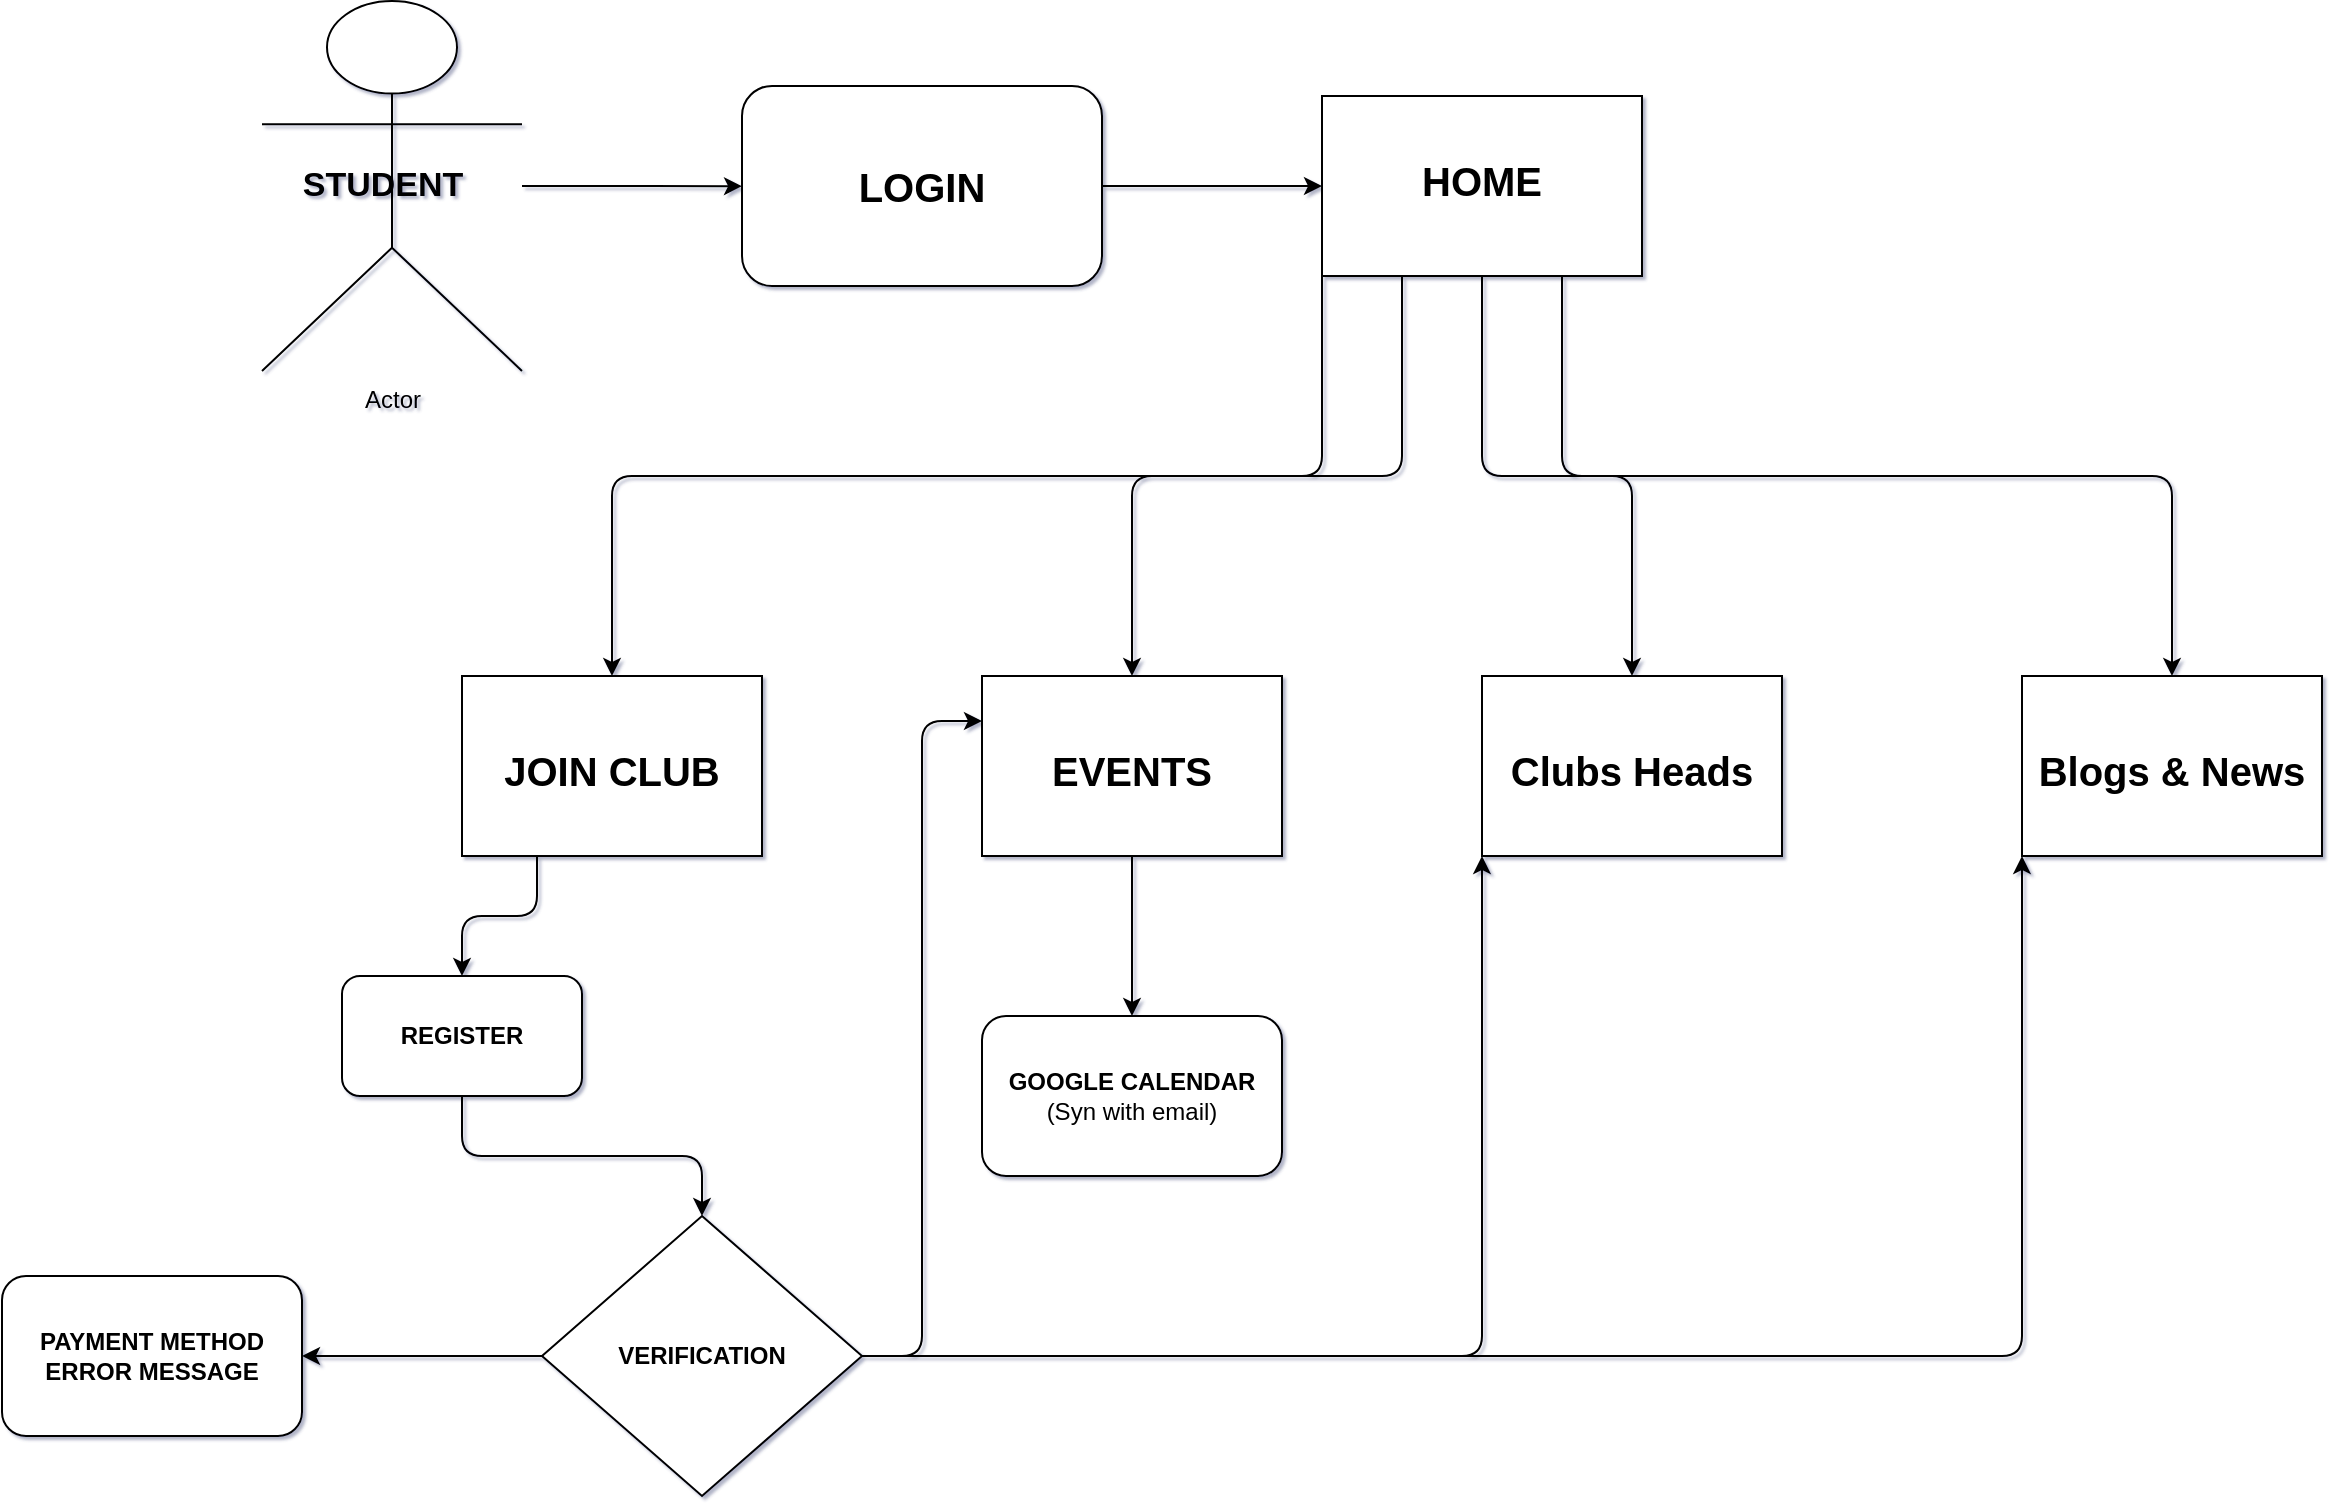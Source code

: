 <mxfile version="20.0.1" type="github">
  <diagram name="Page-1" id="9361dd3d-8414-5efd-6122-117bd74ce7a7">
    <mxGraphModel dx="1102" dy="2278.5" grid="1" gridSize="10" guides="1" tooltips="1" connect="1" arrows="1" fold="1" page="1" pageScale="1.5" pageWidth="827" pageHeight="1169" math="0" shadow="1">
      <root>
        <mxCell id="0" />
        <mxCell id="1" parent="0" />
        <mxCell id="Ovn9mK26KO5HQ9Kc0s2I-101" value="" style="edgeStyle=orthogonalEdgeStyle;curved=0;rounded=1;sketch=0;orthogonalLoop=1;jettySize=auto;html=1;fontSize=20;" edge="1" parent="1" source="Ovn9mK26KO5HQ9Kc0s2I-89">
          <mxGeometry relative="1" as="geometry">
            <mxPoint x="420.0" y="-4.9" as="targetPoint" />
          </mxGeometry>
        </mxCell>
        <mxCell id="Ovn9mK26KO5HQ9Kc0s2I-89" value="Actor" style="shape=umlActor;verticalLabelPosition=bottom;verticalAlign=top;html=1;outlineConnect=0;" vertex="1" parent="1">
          <mxGeometry x="180" y="-97.5" width="130" height="185" as="geometry" />
        </mxCell>
        <mxCell id="Ovn9mK26KO5HQ9Kc0s2I-99" value="" style="edgeStyle=orthogonalEdgeStyle;curved=0;rounded=1;sketch=0;orthogonalLoop=1;jettySize=auto;html=1;fontSize=20;exitX=1;exitY=0.5;exitDx=0;exitDy=0;" edge="1" parent="1" source="Ovn9mK26KO5HQ9Kc0s2I-114" target="Ovn9mK26KO5HQ9Kc0s2I-98">
          <mxGeometry relative="1" as="geometry">
            <mxPoint x="620" y="-5" as="sourcePoint" />
          </mxGeometry>
        </mxCell>
        <mxCell id="Ovn9mK26KO5HQ9Kc0s2I-110" style="edgeStyle=orthogonalEdgeStyle;curved=0;rounded=1;sketch=0;orthogonalLoop=1;jettySize=auto;html=1;exitX=0;exitY=1;exitDx=0;exitDy=0;entryX=0.5;entryY=0;entryDx=0;entryDy=0;fontSize=20;" edge="1" parent="1" source="Ovn9mK26KO5HQ9Kc0s2I-98" target="Ovn9mK26KO5HQ9Kc0s2I-102">
          <mxGeometry relative="1" as="geometry" />
        </mxCell>
        <mxCell id="Ovn9mK26KO5HQ9Kc0s2I-111" style="edgeStyle=orthogonalEdgeStyle;curved=0;rounded=1;sketch=0;orthogonalLoop=1;jettySize=auto;html=1;exitX=0.25;exitY=1;exitDx=0;exitDy=0;entryX=0.5;entryY=0;entryDx=0;entryDy=0;fontSize=20;" edge="1" parent="1" source="Ovn9mK26KO5HQ9Kc0s2I-98" target="Ovn9mK26KO5HQ9Kc0s2I-104">
          <mxGeometry relative="1" as="geometry" />
        </mxCell>
        <mxCell id="Ovn9mK26KO5HQ9Kc0s2I-112" style="edgeStyle=orthogonalEdgeStyle;curved=0;rounded=1;sketch=0;orthogonalLoop=1;jettySize=auto;html=1;exitX=0.5;exitY=1;exitDx=0;exitDy=0;entryX=0.5;entryY=0;entryDx=0;entryDy=0;fontSize=20;" edge="1" parent="1" source="Ovn9mK26KO5HQ9Kc0s2I-98" target="Ovn9mK26KO5HQ9Kc0s2I-107">
          <mxGeometry relative="1" as="geometry" />
        </mxCell>
        <mxCell id="Ovn9mK26KO5HQ9Kc0s2I-113" style="edgeStyle=orthogonalEdgeStyle;curved=0;rounded=1;sketch=0;orthogonalLoop=1;jettySize=auto;html=1;exitX=0.75;exitY=1;exitDx=0;exitDy=0;entryX=0.5;entryY=0;entryDx=0;entryDy=0;fontSize=20;" edge="1" parent="1" source="Ovn9mK26KO5HQ9Kc0s2I-98" target="Ovn9mK26KO5HQ9Kc0s2I-109">
          <mxGeometry relative="1" as="geometry" />
        </mxCell>
        <mxCell id="Ovn9mK26KO5HQ9Kc0s2I-98" value="&lt;div align=&quot;center&quot;&gt;&lt;font style=&quot;font-size: 20px;&quot;&gt;&lt;b&gt;&lt;br&gt;&lt;/b&gt;&lt;/font&gt;&lt;/div&gt;&lt;div align=&quot;center&quot;&gt;&lt;font style=&quot;font-size: 20px;&quot;&gt;&lt;b&gt;HOME&lt;br&gt;&lt;/b&gt;&lt;/font&gt;&lt;/div&gt;" style="whiteSpace=wrap;html=1;verticalAlign=top;align=center;" vertex="1" parent="1">
          <mxGeometry x="710" y="-50" width="160" height="90" as="geometry" />
        </mxCell>
        <mxCell id="Ovn9mK26KO5HQ9Kc0s2I-117" style="edgeStyle=orthogonalEdgeStyle;curved=0;rounded=1;sketch=0;orthogonalLoop=1;jettySize=auto;html=1;exitX=0.25;exitY=1;exitDx=0;exitDy=0;entryX=0.5;entryY=0;entryDx=0;entryDy=0;" edge="1" parent="1" source="Ovn9mK26KO5HQ9Kc0s2I-102" target="Ovn9mK26KO5HQ9Kc0s2I-115">
          <mxGeometry relative="1" as="geometry" />
        </mxCell>
        <mxCell id="Ovn9mK26KO5HQ9Kc0s2I-102" value="&lt;div&gt;&lt;br&gt;&lt;/div&gt;&lt;div&gt;&lt;br&gt;&lt;/div&gt;&lt;div align=&quot;right&quot;&gt;&lt;font style=&quot;font-size: 20px;&quot;&gt;&lt;b&gt;JOIN CLUB&lt;/b&gt;&lt;/font&gt;&lt;br&gt;&lt;/div&gt;" style="whiteSpace=wrap;html=1;verticalAlign=top;" vertex="1" parent="1">
          <mxGeometry x="280" y="240" width="150" height="90" as="geometry" />
        </mxCell>
        <mxCell id="Ovn9mK26KO5HQ9Kc0s2I-129" style="edgeStyle=orthogonalEdgeStyle;curved=0;rounded=1;sketch=0;orthogonalLoop=1;jettySize=auto;html=1;exitX=0.5;exitY=1;exitDx=0;exitDy=0;" edge="1" parent="1" source="Ovn9mK26KO5HQ9Kc0s2I-104" target="Ovn9mK26KO5HQ9Kc0s2I-128">
          <mxGeometry relative="1" as="geometry" />
        </mxCell>
        <mxCell id="Ovn9mK26KO5HQ9Kc0s2I-104" value="&lt;div&gt;&lt;br&gt;&lt;/div&gt;&lt;div&gt;&lt;br&gt;&lt;/div&gt;&lt;div align=&quot;right&quot;&gt;&lt;font style=&quot;font-size: 20px;&quot;&gt;&lt;b&gt;EVENTS&lt;br&gt;&lt;/b&gt;&lt;/font&gt;&lt;/div&gt;" style="whiteSpace=wrap;html=1;verticalAlign=top;" vertex="1" parent="1">
          <mxGeometry x="540" y="240" width="150" height="90" as="geometry" />
        </mxCell>
        <mxCell id="Ovn9mK26KO5HQ9Kc0s2I-107" value="&lt;div&gt;&lt;br&gt;&lt;/div&gt;&lt;div&gt;&lt;br&gt;&lt;/div&gt;&lt;div align=&quot;right&quot;&gt;&lt;font style=&quot;font-size: 20px;&quot;&gt;&lt;b&gt;Clubs Heads&lt;br&gt;&lt;/b&gt;&lt;/font&gt;&lt;/div&gt;" style="whiteSpace=wrap;html=1;verticalAlign=top;" vertex="1" parent="1">
          <mxGeometry x="790" y="240" width="150" height="90" as="geometry" />
        </mxCell>
        <mxCell id="Ovn9mK26KO5HQ9Kc0s2I-109" value="&lt;div&gt;&lt;br&gt;&lt;/div&gt;&lt;div&gt;&lt;br&gt;&lt;/div&gt;&lt;div align=&quot;right&quot;&gt;&lt;font style=&quot;font-size: 20px;&quot;&gt;&lt;b&gt;Blogs &amp;amp; News&lt;br&gt;&lt;/b&gt;&lt;/font&gt;&lt;/div&gt;" style="whiteSpace=wrap;html=1;verticalAlign=top;" vertex="1" parent="1">
          <mxGeometry x="1060" y="240" width="150" height="90" as="geometry" />
        </mxCell>
        <mxCell id="Ovn9mK26KO5HQ9Kc0s2I-114" value="&lt;b&gt;LOGIN&lt;/b&gt;" style="rounded=1;whiteSpace=wrap;html=1;sketch=0;fontSize=20;" vertex="1" parent="1">
          <mxGeometry x="420" y="-55" width="180" height="100" as="geometry" />
        </mxCell>
        <mxCell id="Ovn9mK26KO5HQ9Kc0s2I-118" style="edgeStyle=orthogonalEdgeStyle;curved=0;rounded=1;sketch=0;orthogonalLoop=1;jettySize=auto;html=1;exitX=0.5;exitY=1;exitDx=0;exitDy=0;" edge="1" parent="1" source="Ovn9mK26KO5HQ9Kc0s2I-115" target="Ovn9mK26KO5HQ9Kc0s2I-116">
          <mxGeometry relative="1" as="geometry" />
        </mxCell>
        <mxCell id="Ovn9mK26KO5HQ9Kc0s2I-115" value="&lt;b&gt;REGISTER&lt;/b&gt;" style="rounded=1;whiteSpace=wrap;html=1;sketch=0;" vertex="1" parent="1">
          <mxGeometry x="220" y="390" width="120" height="60" as="geometry" />
        </mxCell>
        <mxCell id="Ovn9mK26KO5HQ9Kc0s2I-120" style="edgeStyle=orthogonalEdgeStyle;curved=0;rounded=1;sketch=0;orthogonalLoop=1;jettySize=auto;html=1;exitX=0;exitY=0.5;exitDx=0;exitDy=0;entryX=1;entryY=0.5;entryDx=0;entryDy=0;" edge="1" parent="1" source="Ovn9mK26KO5HQ9Kc0s2I-116" target="Ovn9mK26KO5HQ9Kc0s2I-119">
          <mxGeometry relative="1" as="geometry" />
        </mxCell>
        <mxCell id="Ovn9mK26KO5HQ9Kc0s2I-121" style="edgeStyle=orthogonalEdgeStyle;curved=0;rounded=1;sketch=0;orthogonalLoop=1;jettySize=auto;html=1;exitX=1;exitY=0.5;exitDx=0;exitDy=0;entryX=0;entryY=0.25;entryDx=0;entryDy=0;" edge="1" parent="1" source="Ovn9mK26KO5HQ9Kc0s2I-116" target="Ovn9mK26KO5HQ9Kc0s2I-104">
          <mxGeometry relative="1" as="geometry" />
        </mxCell>
        <mxCell id="Ovn9mK26KO5HQ9Kc0s2I-124" style="edgeStyle=orthogonalEdgeStyle;curved=0;rounded=1;sketch=0;orthogonalLoop=1;jettySize=auto;html=1;exitX=1;exitY=0.5;exitDx=0;exitDy=0;entryX=0;entryY=1;entryDx=0;entryDy=0;" edge="1" parent="1" source="Ovn9mK26KO5HQ9Kc0s2I-116" target="Ovn9mK26KO5HQ9Kc0s2I-107">
          <mxGeometry relative="1" as="geometry" />
        </mxCell>
        <mxCell id="Ovn9mK26KO5HQ9Kc0s2I-125" style="edgeStyle=orthogonalEdgeStyle;curved=0;rounded=1;sketch=0;orthogonalLoop=1;jettySize=auto;html=1;exitX=1;exitY=0.5;exitDx=0;exitDy=0;entryX=0;entryY=1;entryDx=0;entryDy=0;" edge="1" parent="1" source="Ovn9mK26KO5HQ9Kc0s2I-116" target="Ovn9mK26KO5HQ9Kc0s2I-109">
          <mxGeometry relative="1" as="geometry" />
        </mxCell>
        <mxCell id="Ovn9mK26KO5HQ9Kc0s2I-116" value="&lt;b&gt;VERIFICATION&lt;/b&gt;" style="rhombus;whiteSpace=wrap;html=1;rounded=0;sketch=0;" vertex="1" parent="1">
          <mxGeometry x="320" y="510" width="160" height="140" as="geometry" />
        </mxCell>
        <mxCell id="Ovn9mK26KO5HQ9Kc0s2I-119" value="&lt;b&gt;PAYMENT METHOD ERROR MESSAGE&lt;br&gt;&lt;/b&gt;" style="rounded=1;whiteSpace=wrap;html=1;sketch=0;" vertex="1" parent="1">
          <mxGeometry x="50" y="540" width="150" height="80" as="geometry" />
        </mxCell>
        <mxCell id="Ovn9mK26KO5HQ9Kc0s2I-128" value="&lt;b&gt;GOOGLE CALENDAR&lt;br&gt;&lt;/b&gt;(Syn with email)" style="rounded=1;whiteSpace=wrap;html=1;sketch=0;" vertex="1" parent="1">
          <mxGeometry x="540" y="410" width="150" height="80" as="geometry" />
        </mxCell>
        <mxCell id="Ovn9mK26KO5HQ9Kc0s2I-130" value="&lt;font size=&quot;1&quot;&gt;&lt;b style=&quot;font-size: 17px;&quot;&gt;STUDENT&lt;/b&gt;&lt;/font&gt;" style="text;html=1;align=center;verticalAlign=middle;resizable=0;points=[];autosize=1;strokeColor=none;fillColor=none;" vertex="1" parent="1">
          <mxGeometry x="190" y="-15" width="100" height="20" as="geometry" />
        </mxCell>
      </root>
    </mxGraphModel>
  </diagram>
</mxfile>
